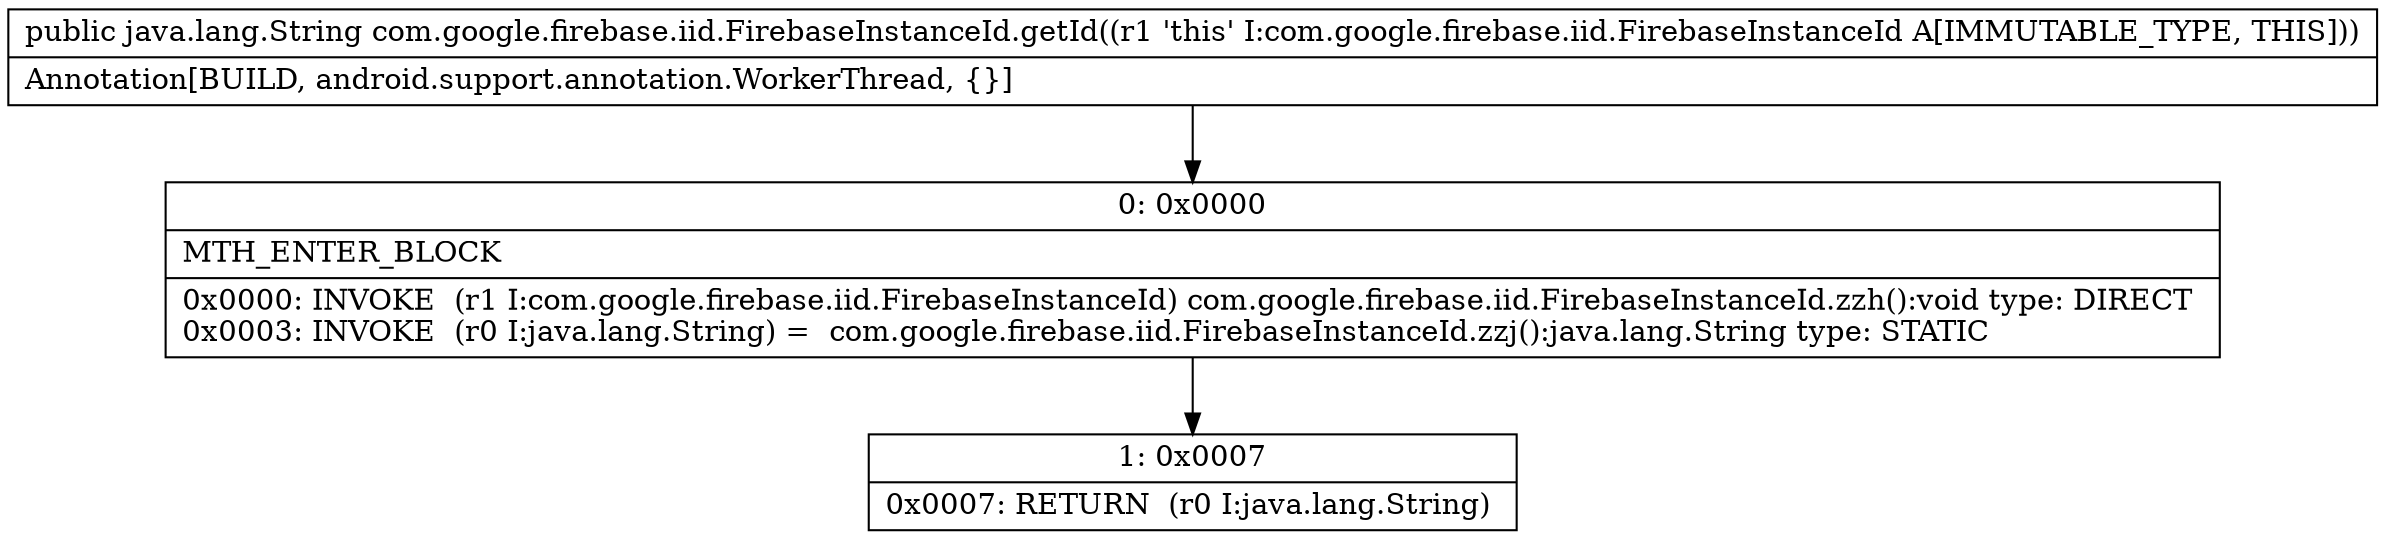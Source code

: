 digraph "CFG forcom.google.firebase.iid.FirebaseInstanceId.getId()Ljava\/lang\/String;" {
Node_0 [shape=record,label="{0\:\ 0x0000|MTH_ENTER_BLOCK\l|0x0000: INVOKE  (r1 I:com.google.firebase.iid.FirebaseInstanceId) com.google.firebase.iid.FirebaseInstanceId.zzh():void type: DIRECT \l0x0003: INVOKE  (r0 I:java.lang.String) =  com.google.firebase.iid.FirebaseInstanceId.zzj():java.lang.String type: STATIC \l}"];
Node_1 [shape=record,label="{1\:\ 0x0007|0x0007: RETURN  (r0 I:java.lang.String) \l}"];
MethodNode[shape=record,label="{public java.lang.String com.google.firebase.iid.FirebaseInstanceId.getId((r1 'this' I:com.google.firebase.iid.FirebaseInstanceId A[IMMUTABLE_TYPE, THIS]))  | Annotation[BUILD, android.support.annotation.WorkerThread, \{\}]\l}"];
MethodNode -> Node_0;
Node_0 -> Node_1;
}

